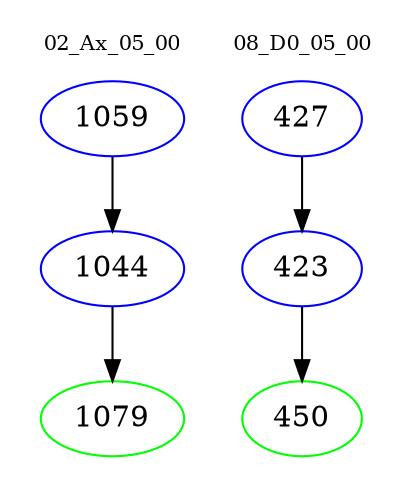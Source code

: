 digraph{
subgraph cluster_0 {
color = white
label = "02_Ax_05_00";
fontsize=10;
T0_1059 [label="1059", color="blue"]
T0_1059 -> T0_1044 [color="black"]
T0_1044 [label="1044", color="blue"]
T0_1044 -> T0_1079 [color="black"]
T0_1079 [label="1079", color="green"]
}
subgraph cluster_1 {
color = white
label = "08_D0_05_00";
fontsize=10;
T1_427 [label="427", color="blue"]
T1_427 -> T1_423 [color="black"]
T1_423 [label="423", color="blue"]
T1_423 -> T1_450 [color="black"]
T1_450 [label="450", color="green"]
}
}
